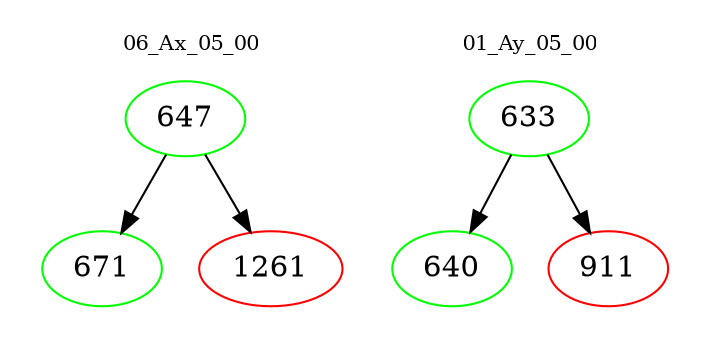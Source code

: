 digraph{
subgraph cluster_0 {
color = white
label = "06_Ax_05_00";
fontsize=10;
T0_647 [label="647", color="green"]
T0_647 -> T0_671 [color="black"]
T0_671 [label="671", color="green"]
T0_647 -> T0_1261 [color="black"]
T0_1261 [label="1261", color="red"]
}
subgraph cluster_1 {
color = white
label = "01_Ay_05_00";
fontsize=10;
T1_633 [label="633", color="green"]
T1_633 -> T1_640 [color="black"]
T1_640 [label="640", color="green"]
T1_633 -> T1_911 [color="black"]
T1_911 [label="911", color="red"]
}
}
